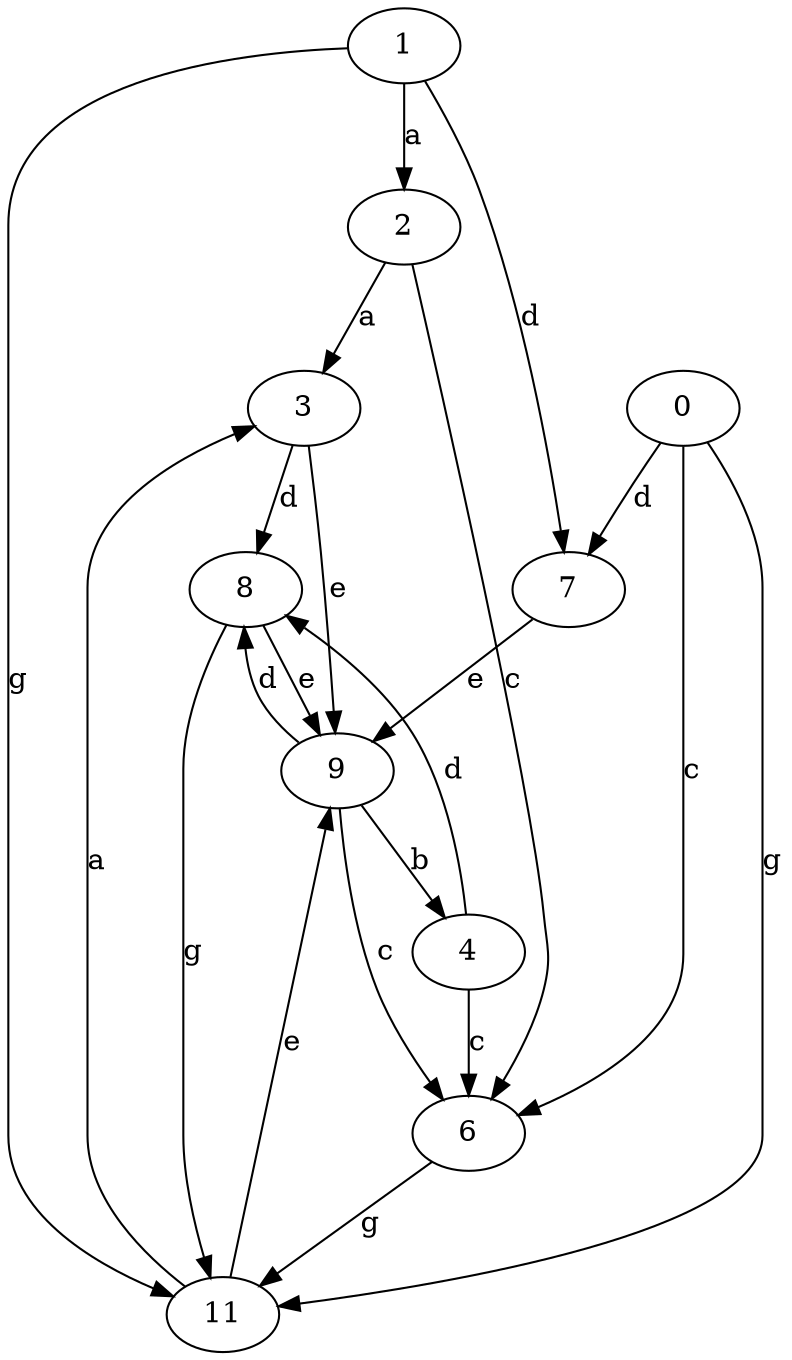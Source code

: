 strict digraph  {
1;
2;
3;
4;
6;
7;
8;
9;
11;
0;
1 -> 2  [label=a];
1 -> 7  [label=d];
1 -> 11  [label=g];
2 -> 3  [label=a];
2 -> 6  [label=c];
3 -> 8  [label=d];
3 -> 9  [label=e];
4 -> 6  [label=c];
4 -> 8  [label=d];
6 -> 11  [label=g];
7 -> 9  [label=e];
8 -> 9  [label=e];
8 -> 11  [label=g];
9 -> 4  [label=b];
9 -> 6  [label=c];
9 -> 8  [label=d];
11 -> 3  [label=a];
11 -> 9  [label=e];
0 -> 6  [label=c];
0 -> 7  [label=d];
0 -> 11  [label=g];
}
